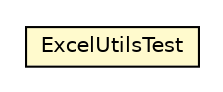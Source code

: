 #!/usr/local/bin/dot
#
# Class diagram 
# Generated by UMLGraph version R5_6_6-8-g8d7759 (http://www.umlgraph.org/)
#

digraph G {
	edge [fontname="Helvetica",fontsize=10,labelfontname="Helvetica",labelfontsize=10];
	node [fontname="Helvetica",fontsize=10,shape=plaintext];
	nodesep=0.25;
	ranksep=0.5;
	// org.dayatang.excel.ExcelUtilsTest
	c15 [label=<<table title="org.dayatang.excel.ExcelUtilsTest" border="0" cellborder="1" cellspacing="0" cellpadding="2" port="p" bgcolor="lemonChiffon" href="./ExcelUtilsTest.html">
		<tr><td><table border="0" cellspacing="0" cellpadding="1">
<tr><td align="center" balign="center"> ExcelUtilsTest </td></tr>
		</table></td></tr>
		</table>>, URL="./ExcelUtilsTest.html", fontname="Helvetica", fontcolor="black", fontsize=10.0];
}

